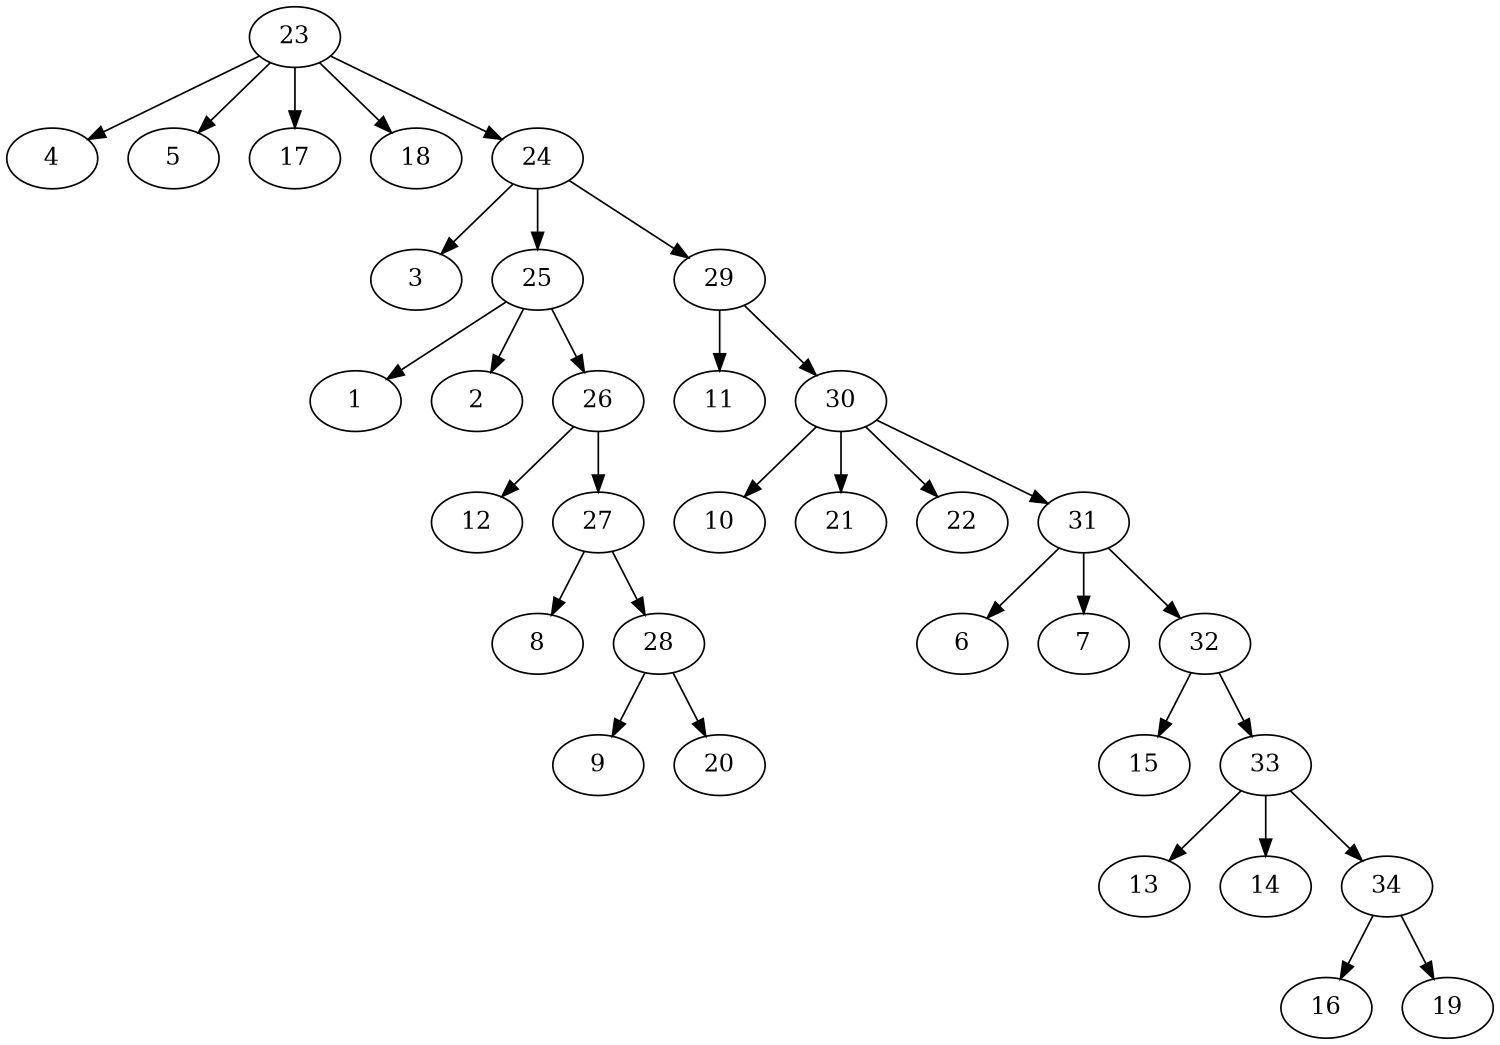 digraph G {
center = 1;
size="10,10";
1;
2;
3;
4;
5;
6;
7;
8;
9;
10;
11;
12;
13;
14;
15;
16;
17;
18;
19;
20;
21;
22;
23;
24;
25;
26;
27;
28;
29;
30;
31;
32;
33;
34;
23 -> 4 ;
23 -> 5 ;
23 -> 17 ;
23 -> 18 ;
23 -> 24 ;
24 -> 3 ;
24 -> 25 ;
24 -> 29 ;
25 -> 1 ;
25 -> 2 ;
25 -> 26 ;
26 -> 12 ;
26 -> 27 ;
27 -> 8 ;
27 -> 28 ;
28 -> 9 ;
28 -> 20 ;
29 -> 11 ;
29 -> 30 ;
30 -> 10 ;
30 -> 21 ;
30 -> 22 ;
30 -> 31 ;
31 -> 6 ;
31 -> 7 ;
31 -> 32 ;
32 -> 15 ;
32 -> 33 ;
33 -> 13 ;
33 -> 14 ;
33 -> 34 ;
34 -> 16 ;
34 -> 19 ;
}